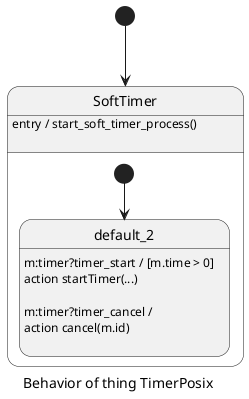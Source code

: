@startuml
skinparam defaultTextAlignment left
caption Behavior of thing TimerPosix
[*] --> SoftTimer
state SoftTimer{
state default_2{
	default_2 : m:timer?timer_start / [m.time > 0]\naction startTimer(...)\n
	default_2 : m:timer?timer_cancel / \naction cancel(m.id)\n
}
[*] --> default_2
	SoftTimer : entry / start_soft_timer_process()\n
}
@enduml
